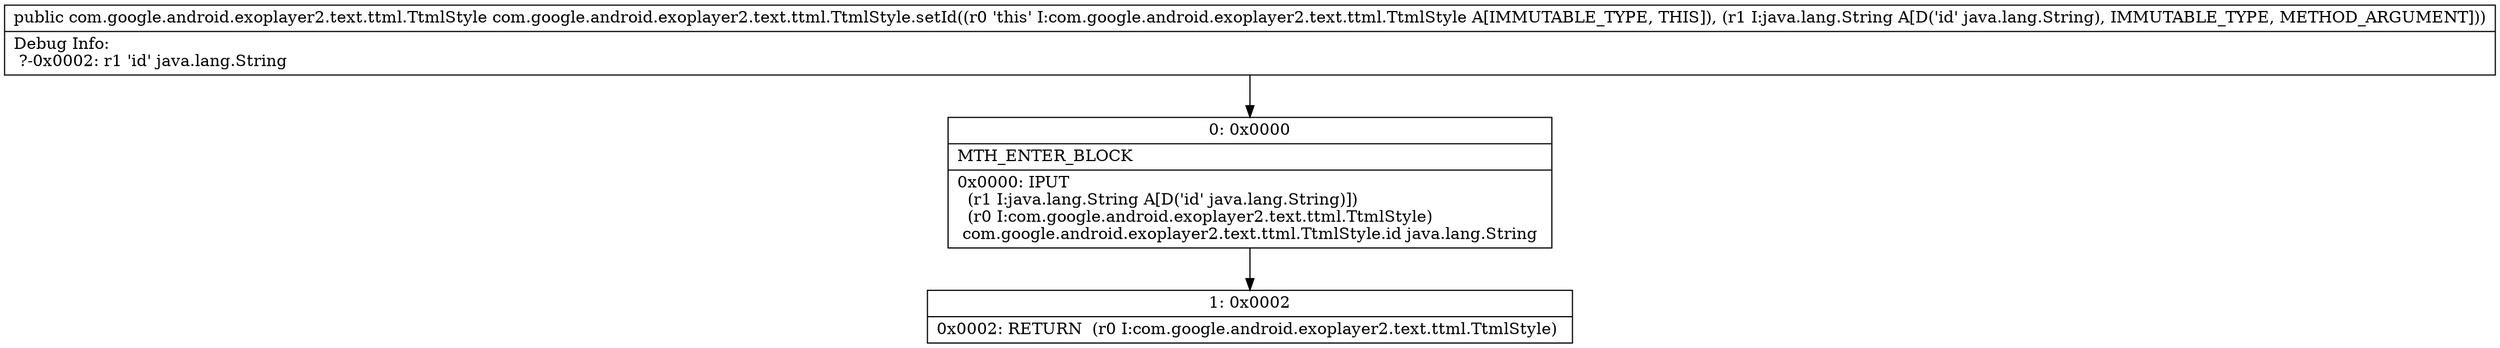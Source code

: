 digraph "CFG forcom.google.android.exoplayer2.text.ttml.TtmlStyle.setId(Ljava\/lang\/String;)Lcom\/google\/android\/exoplayer2\/text\/ttml\/TtmlStyle;" {
Node_0 [shape=record,label="{0\:\ 0x0000|MTH_ENTER_BLOCK\l|0x0000: IPUT  \l  (r1 I:java.lang.String A[D('id' java.lang.String)])\l  (r0 I:com.google.android.exoplayer2.text.ttml.TtmlStyle)\l com.google.android.exoplayer2.text.ttml.TtmlStyle.id java.lang.String \l}"];
Node_1 [shape=record,label="{1\:\ 0x0002|0x0002: RETURN  (r0 I:com.google.android.exoplayer2.text.ttml.TtmlStyle) \l}"];
MethodNode[shape=record,label="{public com.google.android.exoplayer2.text.ttml.TtmlStyle com.google.android.exoplayer2.text.ttml.TtmlStyle.setId((r0 'this' I:com.google.android.exoplayer2.text.ttml.TtmlStyle A[IMMUTABLE_TYPE, THIS]), (r1 I:java.lang.String A[D('id' java.lang.String), IMMUTABLE_TYPE, METHOD_ARGUMENT]))  | Debug Info:\l  ?\-0x0002: r1 'id' java.lang.String\l}"];
MethodNode -> Node_0;
Node_0 -> Node_1;
}

